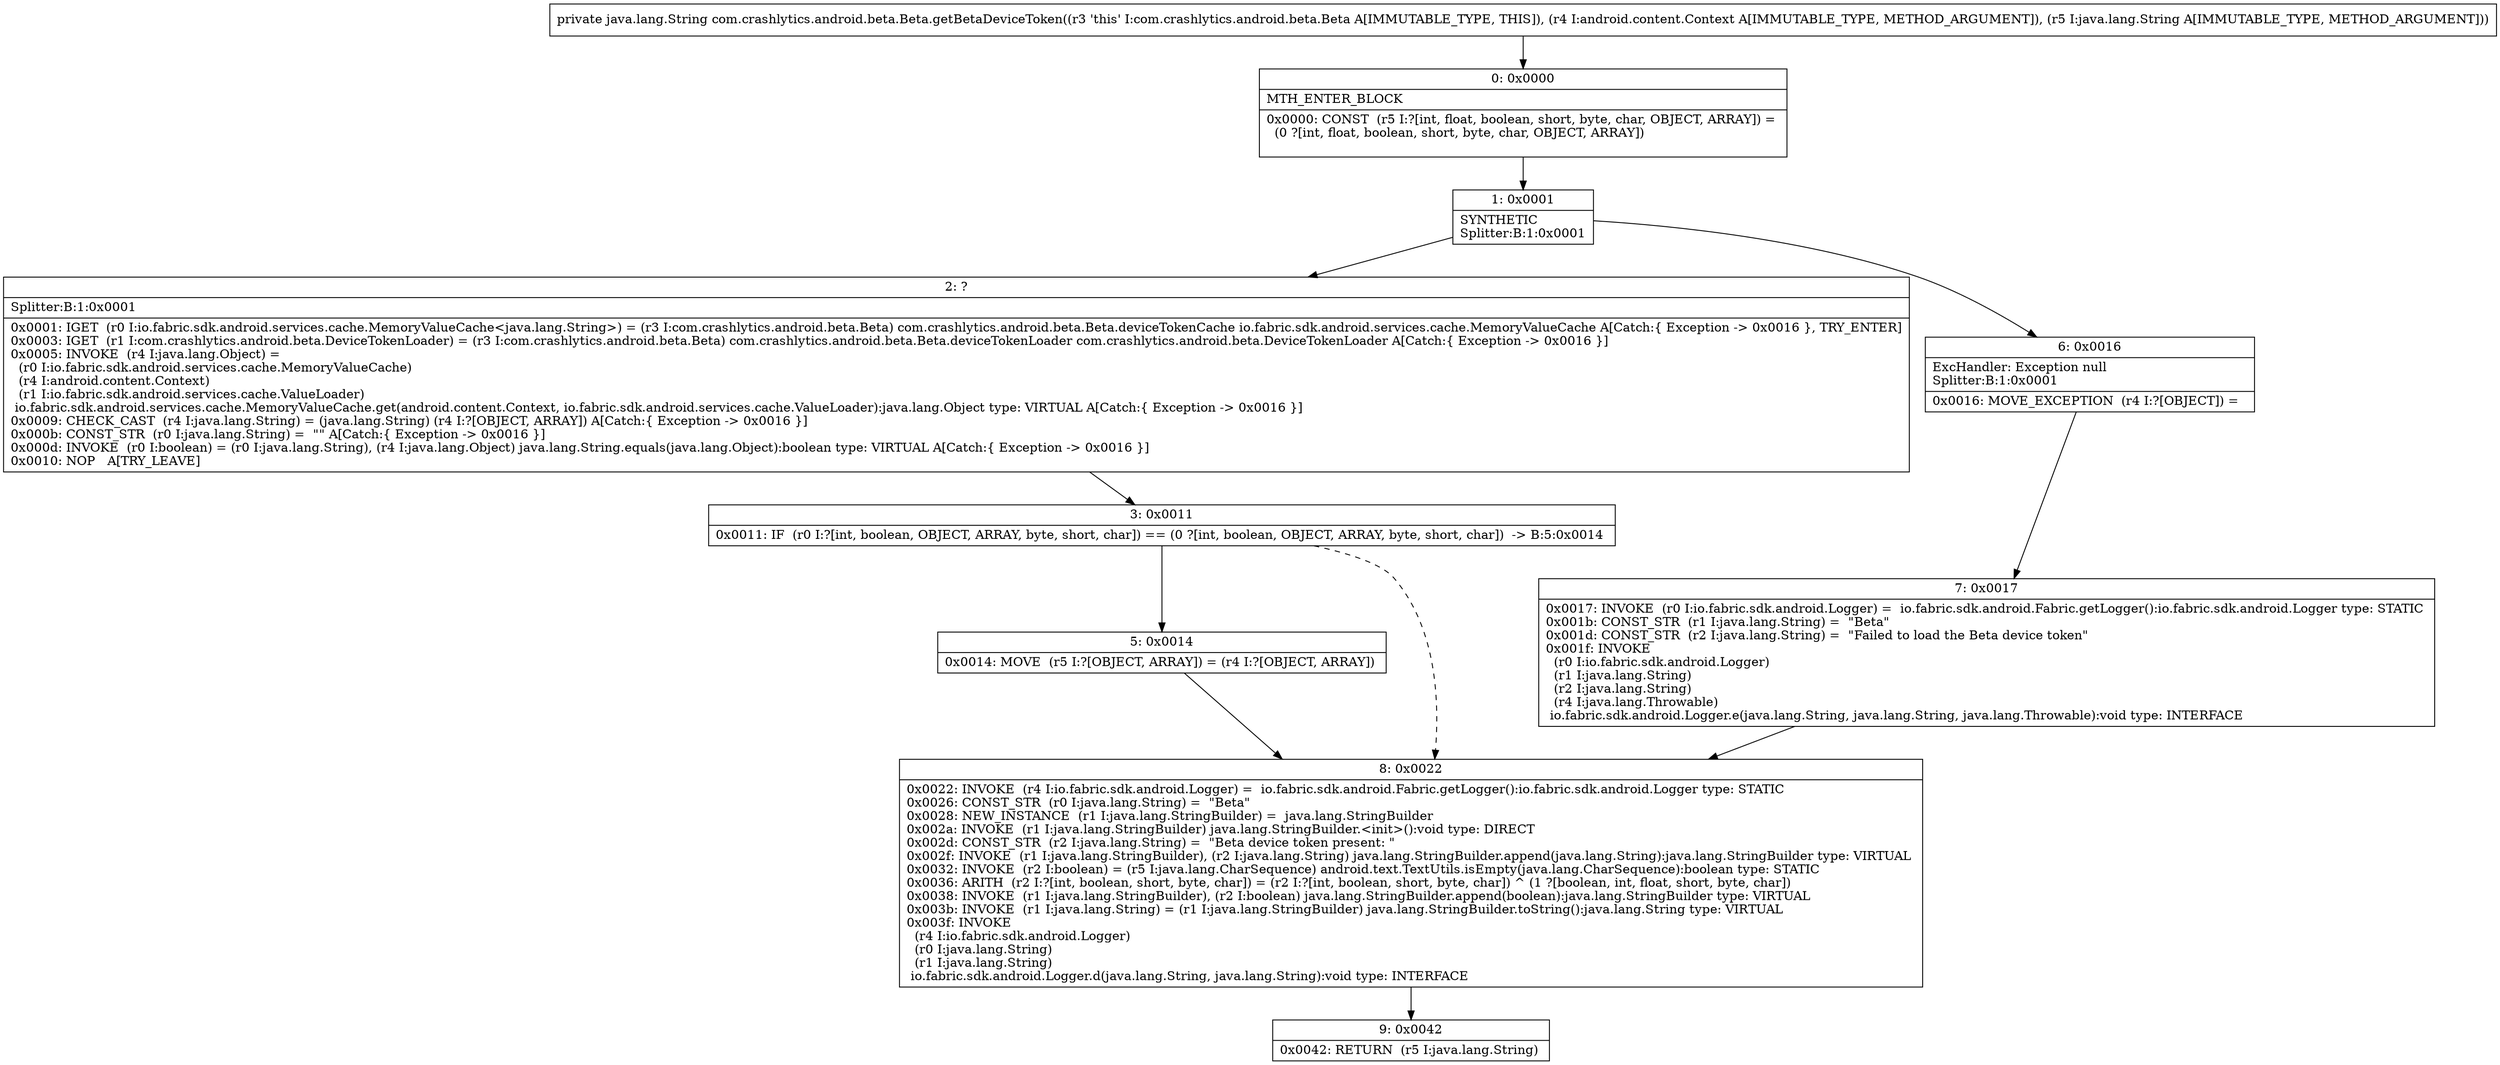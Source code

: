 digraph "CFG forcom.crashlytics.android.beta.Beta.getBetaDeviceToken(Landroid\/content\/Context;Ljava\/lang\/String;)Ljava\/lang\/String;" {
Node_0 [shape=record,label="{0\:\ 0x0000|MTH_ENTER_BLOCK\l|0x0000: CONST  (r5 I:?[int, float, boolean, short, byte, char, OBJECT, ARRAY]) = \l  (0 ?[int, float, boolean, short, byte, char, OBJECT, ARRAY])\l \l}"];
Node_1 [shape=record,label="{1\:\ 0x0001|SYNTHETIC\lSplitter:B:1:0x0001\l}"];
Node_2 [shape=record,label="{2\:\ ?|Splitter:B:1:0x0001\l|0x0001: IGET  (r0 I:io.fabric.sdk.android.services.cache.MemoryValueCache\<java.lang.String\>) = (r3 I:com.crashlytics.android.beta.Beta) com.crashlytics.android.beta.Beta.deviceTokenCache io.fabric.sdk.android.services.cache.MemoryValueCache A[Catch:\{ Exception \-\> 0x0016 \}, TRY_ENTER]\l0x0003: IGET  (r1 I:com.crashlytics.android.beta.DeviceTokenLoader) = (r3 I:com.crashlytics.android.beta.Beta) com.crashlytics.android.beta.Beta.deviceTokenLoader com.crashlytics.android.beta.DeviceTokenLoader A[Catch:\{ Exception \-\> 0x0016 \}]\l0x0005: INVOKE  (r4 I:java.lang.Object) = \l  (r0 I:io.fabric.sdk.android.services.cache.MemoryValueCache)\l  (r4 I:android.content.Context)\l  (r1 I:io.fabric.sdk.android.services.cache.ValueLoader)\l io.fabric.sdk.android.services.cache.MemoryValueCache.get(android.content.Context, io.fabric.sdk.android.services.cache.ValueLoader):java.lang.Object type: VIRTUAL A[Catch:\{ Exception \-\> 0x0016 \}]\l0x0009: CHECK_CAST  (r4 I:java.lang.String) = (java.lang.String) (r4 I:?[OBJECT, ARRAY]) A[Catch:\{ Exception \-\> 0x0016 \}]\l0x000b: CONST_STR  (r0 I:java.lang.String) =  \"\" A[Catch:\{ Exception \-\> 0x0016 \}]\l0x000d: INVOKE  (r0 I:boolean) = (r0 I:java.lang.String), (r4 I:java.lang.Object) java.lang.String.equals(java.lang.Object):boolean type: VIRTUAL A[Catch:\{ Exception \-\> 0x0016 \}]\l0x0010: NOP   A[TRY_LEAVE]\l}"];
Node_3 [shape=record,label="{3\:\ 0x0011|0x0011: IF  (r0 I:?[int, boolean, OBJECT, ARRAY, byte, short, char]) == (0 ?[int, boolean, OBJECT, ARRAY, byte, short, char])  \-\> B:5:0x0014 \l}"];
Node_5 [shape=record,label="{5\:\ 0x0014|0x0014: MOVE  (r5 I:?[OBJECT, ARRAY]) = (r4 I:?[OBJECT, ARRAY]) \l}"];
Node_6 [shape=record,label="{6\:\ 0x0016|ExcHandler: Exception null\lSplitter:B:1:0x0001\l|0x0016: MOVE_EXCEPTION  (r4 I:?[OBJECT]) =  \l}"];
Node_7 [shape=record,label="{7\:\ 0x0017|0x0017: INVOKE  (r0 I:io.fabric.sdk.android.Logger) =  io.fabric.sdk.android.Fabric.getLogger():io.fabric.sdk.android.Logger type: STATIC \l0x001b: CONST_STR  (r1 I:java.lang.String) =  \"Beta\" \l0x001d: CONST_STR  (r2 I:java.lang.String) =  \"Failed to load the Beta device token\" \l0x001f: INVOKE  \l  (r0 I:io.fabric.sdk.android.Logger)\l  (r1 I:java.lang.String)\l  (r2 I:java.lang.String)\l  (r4 I:java.lang.Throwable)\l io.fabric.sdk.android.Logger.e(java.lang.String, java.lang.String, java.lang.Throwable):void type: INTERFACE \l}"];
Node_8 [shape=record,label="{8\:\ 0x0022|0x0022: INVOKE  (r4 I:io.fabric.sdk.android.Logger) =  io.fabric.sdk.android.Fabric.getLogger():io.fabric.sdk.android.Logger type: STATIC \l0x0026: CONST_STR  (r0 I:java.lang.String) =  \"Beta\" \l0x0028: NEW_INSTANCE  (r1 I:java.lang.StringBuilder) =  java.lang.StringBuilder \l0x002a: INVOKE  (r1 I:java.lang.StringBuilder) java.lang.StringBuilder.\<init\>():void type: DIRECT \l0x002d: CONST_STR  (r2 I:java.lang.String) =  \"Beta device token present: \" \l0x002f: INVOKE  (r1 I:java.lang.StringBuilder), (r2 I:java.lang.String) java.lang.StringBuilder.append(java.lang.String):java.lang.StringBuilder type: VIRTUAL \l0x0032: INVOKE  (r2 I:boolean) = (r5 I:java.lang.CharSequence) android.text.TextUtils.isEmpty(java.lang.CharSequence):boolean type: STATIC \l0x0036: ARITH  (r2 I:?[int, boolean, short, byte, char]) = (r2 I:?[int, boolean, short, byte, char]) ^ (1 ?[boolean, int, float, short, byte, char]) \l0x0038: INVOKE  (r1 I:java.lang.StringBuilder), (r2 I:boolean) java.lang.StringBuilder.append(boolean):java.lang.StringBuilder type: VIRTUAL \l0x003b: INVOKE  (r1 I:java.lang.String) = (r1 I:java.lang.StringBuilder) java.lang.StringBuilder.toString():java.lang.String type: VIRTUAL \l0x003f: INVOKE  \l  (r4 I:io.fabric.sdk.android.Logger)\l  (r0 I:java.lang.String)\l  (r1 I:java.lang.String)\l io.fabric.sdk.android.Logger.d(java.lang.String, java.lang.String):void type: INTERFACE \l}"];
Node_9 [shape=record,label="{9\:\ 0x0042|0x0042: RETURN  (r5 I:java.lang.String) \l}"];
MethodNode[shape=record,label="{private java.lang.String com.crashlytics.android.beta.Beta.getBetaDeviceToken((r3 'this' I:com.crashlytics.android.beta.Beta A[IMMUTABLE_TYPE, THIS]), (r4 I:android.content.Context A[IMMUTABLE_TYPE, METHOD_ARGUMENT]), (r5 I:java.lang.String A[IMMUTABLE_TYPE, METHOD_ARGUMENT])) }"];
MethodNode -> Node_0;
Node_0 -> Node_1;
Node_1 -> Node_2;
Node_1 -> Node_6;
Node_2 -> Node_3;
Node_3 -> Node_5;
Node_3 -> Node_8[style=dashed];
Node_5 -> Node_8;
Node_6 -> Node_7;
Node_7 -> Node_8;
Node_8 -> Node_9;
}

